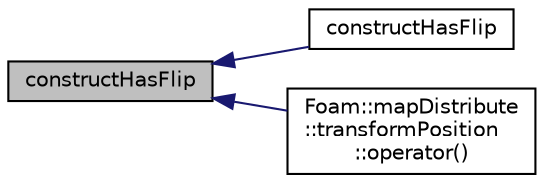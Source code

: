 digraph "constructHasFlip"
{
  bgcolor="transparent";
  edge [fontname="Helvetica",fontsize="10",labelfontname="Helvetica",labelfontsize="10"];
  node [fontname="Helvetica",fontsize="10",shape=record];
  rankdir="LR";
  Node814 [label="constructHasFlip",height=0.2,width=0.4,color="black", fillcolor="grey75", style="filled", fontcolor="black"];
  Node814 -> Node815 [dir="back",color="midnightblue",fontsize="10",style="solid",fontname="Helvetica"];
  Node815 [label="constructHasFlip",height=0.2,width=0.4,color="black",URL="$a28525.html#aab5698d82a7bbb8180f44c85dfe28c9c",tooltip="Does constructMap include a sign. "];
  Node814 -> Node816 [dir="back",color="midnightblue",fontsize="10",style="solid",fontname="Helvetica"];
  Node816 [label="Foam::mapDistribute\l::transformPosition\l::operator()",height=0.2,width=0.4,color="black",URL="$a28521.html#a11642b92fc0de1bcb065753c5eb0a46c"];
}
